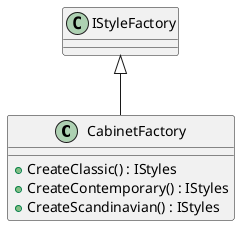 @startuml
class CabinetFactory {
    + CreateClassic() : IStyles
    + CreateContemporary() : IStyles
    + CreateScandinavian() : IStyles
}
IStyleFactory <|-- CabinetFactory
@enduml
